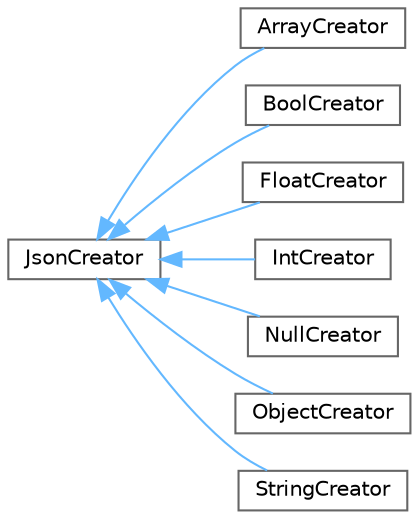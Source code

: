 digraph "Graphical Class Hierarchy"
{
 // LATEX_PDF_SIZE
  bgcolor="transparent";
  edge [fontname=Helvetica,fontsize=10,labelfontname=Helvetica,labelfontsize=10];
  node [fontname=Helvetica,fontsize=10,shape=box,height=0.2,width=0.4];
  rankdir="LR";
  Node0 [id="Node000000",label="JsonCreator",height=0.2,width=0.4,color="grey40", fillcolor="white", style="filled",URL="$classJsonCreator.html",tooltip="Base class for all creators."];
  Node0 -> Node1 [id="edge8_Node000000_Node000001",dir="back",color="steelblue1",style="solid",tooltip=" "];
  Node1 [id="Node000001",label="ArrayCreator",height=0.2,width=0.4,color="grey40", fillcolor="white", style="filled",URL="$classArrayCreator.html",tooltip="A concrete implementation of JsonCreator that handles the creation of JSON arrays."];
  Node0 -> Node2 [id="edge9_Node000000_Node000002",dir="back",color="steelblue1",style="solid",tooltip=" "];
  Node2 [id="Node000002",label="BoolCreator",height=0.2,width=0.4,color="grey40", fillcolor="white", style="filled",URL="$classBoolCreator.html",tooltip="A concrete implementation of JsonCreator that handles the creation of boolean JSON values."];
  Node0 -> Node3 [id="edge10_Node000000_Node000003",dir="back",color="steelblue1",style="solid",tooltip=" "];
  Node3 [id="Node000003",label="FloatCreator",height=0.2,width=0.4,color="grey40", fillcolor="white", style="filled",URL="$classFloatCreator.html",tooltip="A concrete implementation of JsonCreator that handles the creation of floating JSON values."];
  Node0 -> Node4 [id="edge11_Node000000_Node000004",dir="back",color="steelblue1",style="solid",tooltip=" "];
  Node4 [id="Node000004",label="IntCreator",height=0.2,width=0.4,color="grey40", fillcolor="white", style="filled",URL="$classIntCreator.html",tooltip="A concrete implementation of JsonCreator that handles the creation of integer JSON values."];
  Node0 -> Node5 [id="edge12_Node000000_Node000005",dir="back",color="steelblue1",style="solid",tooltip=" "];
  Node5 [id="Node000005",label="NullCreator",height=0.2,width=0.4,color="grey40", fillcolor="white", style="filled",URL="$classNullCreator.html",tooltip="A concrete implementation of JsonCreator that handles the creation of null JSON values."];
  Node0 -> Node6 [id="edge13_Node000000_Node000006",dir="back",color="steelblue1",style="solid",tooltip=" "];
  Node6 [id="Node000006",label="ObjectCreator",height=0.2,width=0.4,color="grey40", fillcolor="white", style="filled",URL="$classObjectCreator.html",tooltip="A concrete implementation of JsonCreator that handles the creation of object JSON values."];
  Node0 -> Node7 [id="edge14_Node000000_Node000007",dir="back",color="steelblue1",style="solid",tooltip=" "];
  Node7 [id="Node000007",label="StringCreator",height=0.2,width=0.4,color="grey40", fillcolor="white", style="filled",URL="$classStringCreator.html",tooltip="A concrete implementation of JsonCreator that handles the creation of string JSON values."];
}
